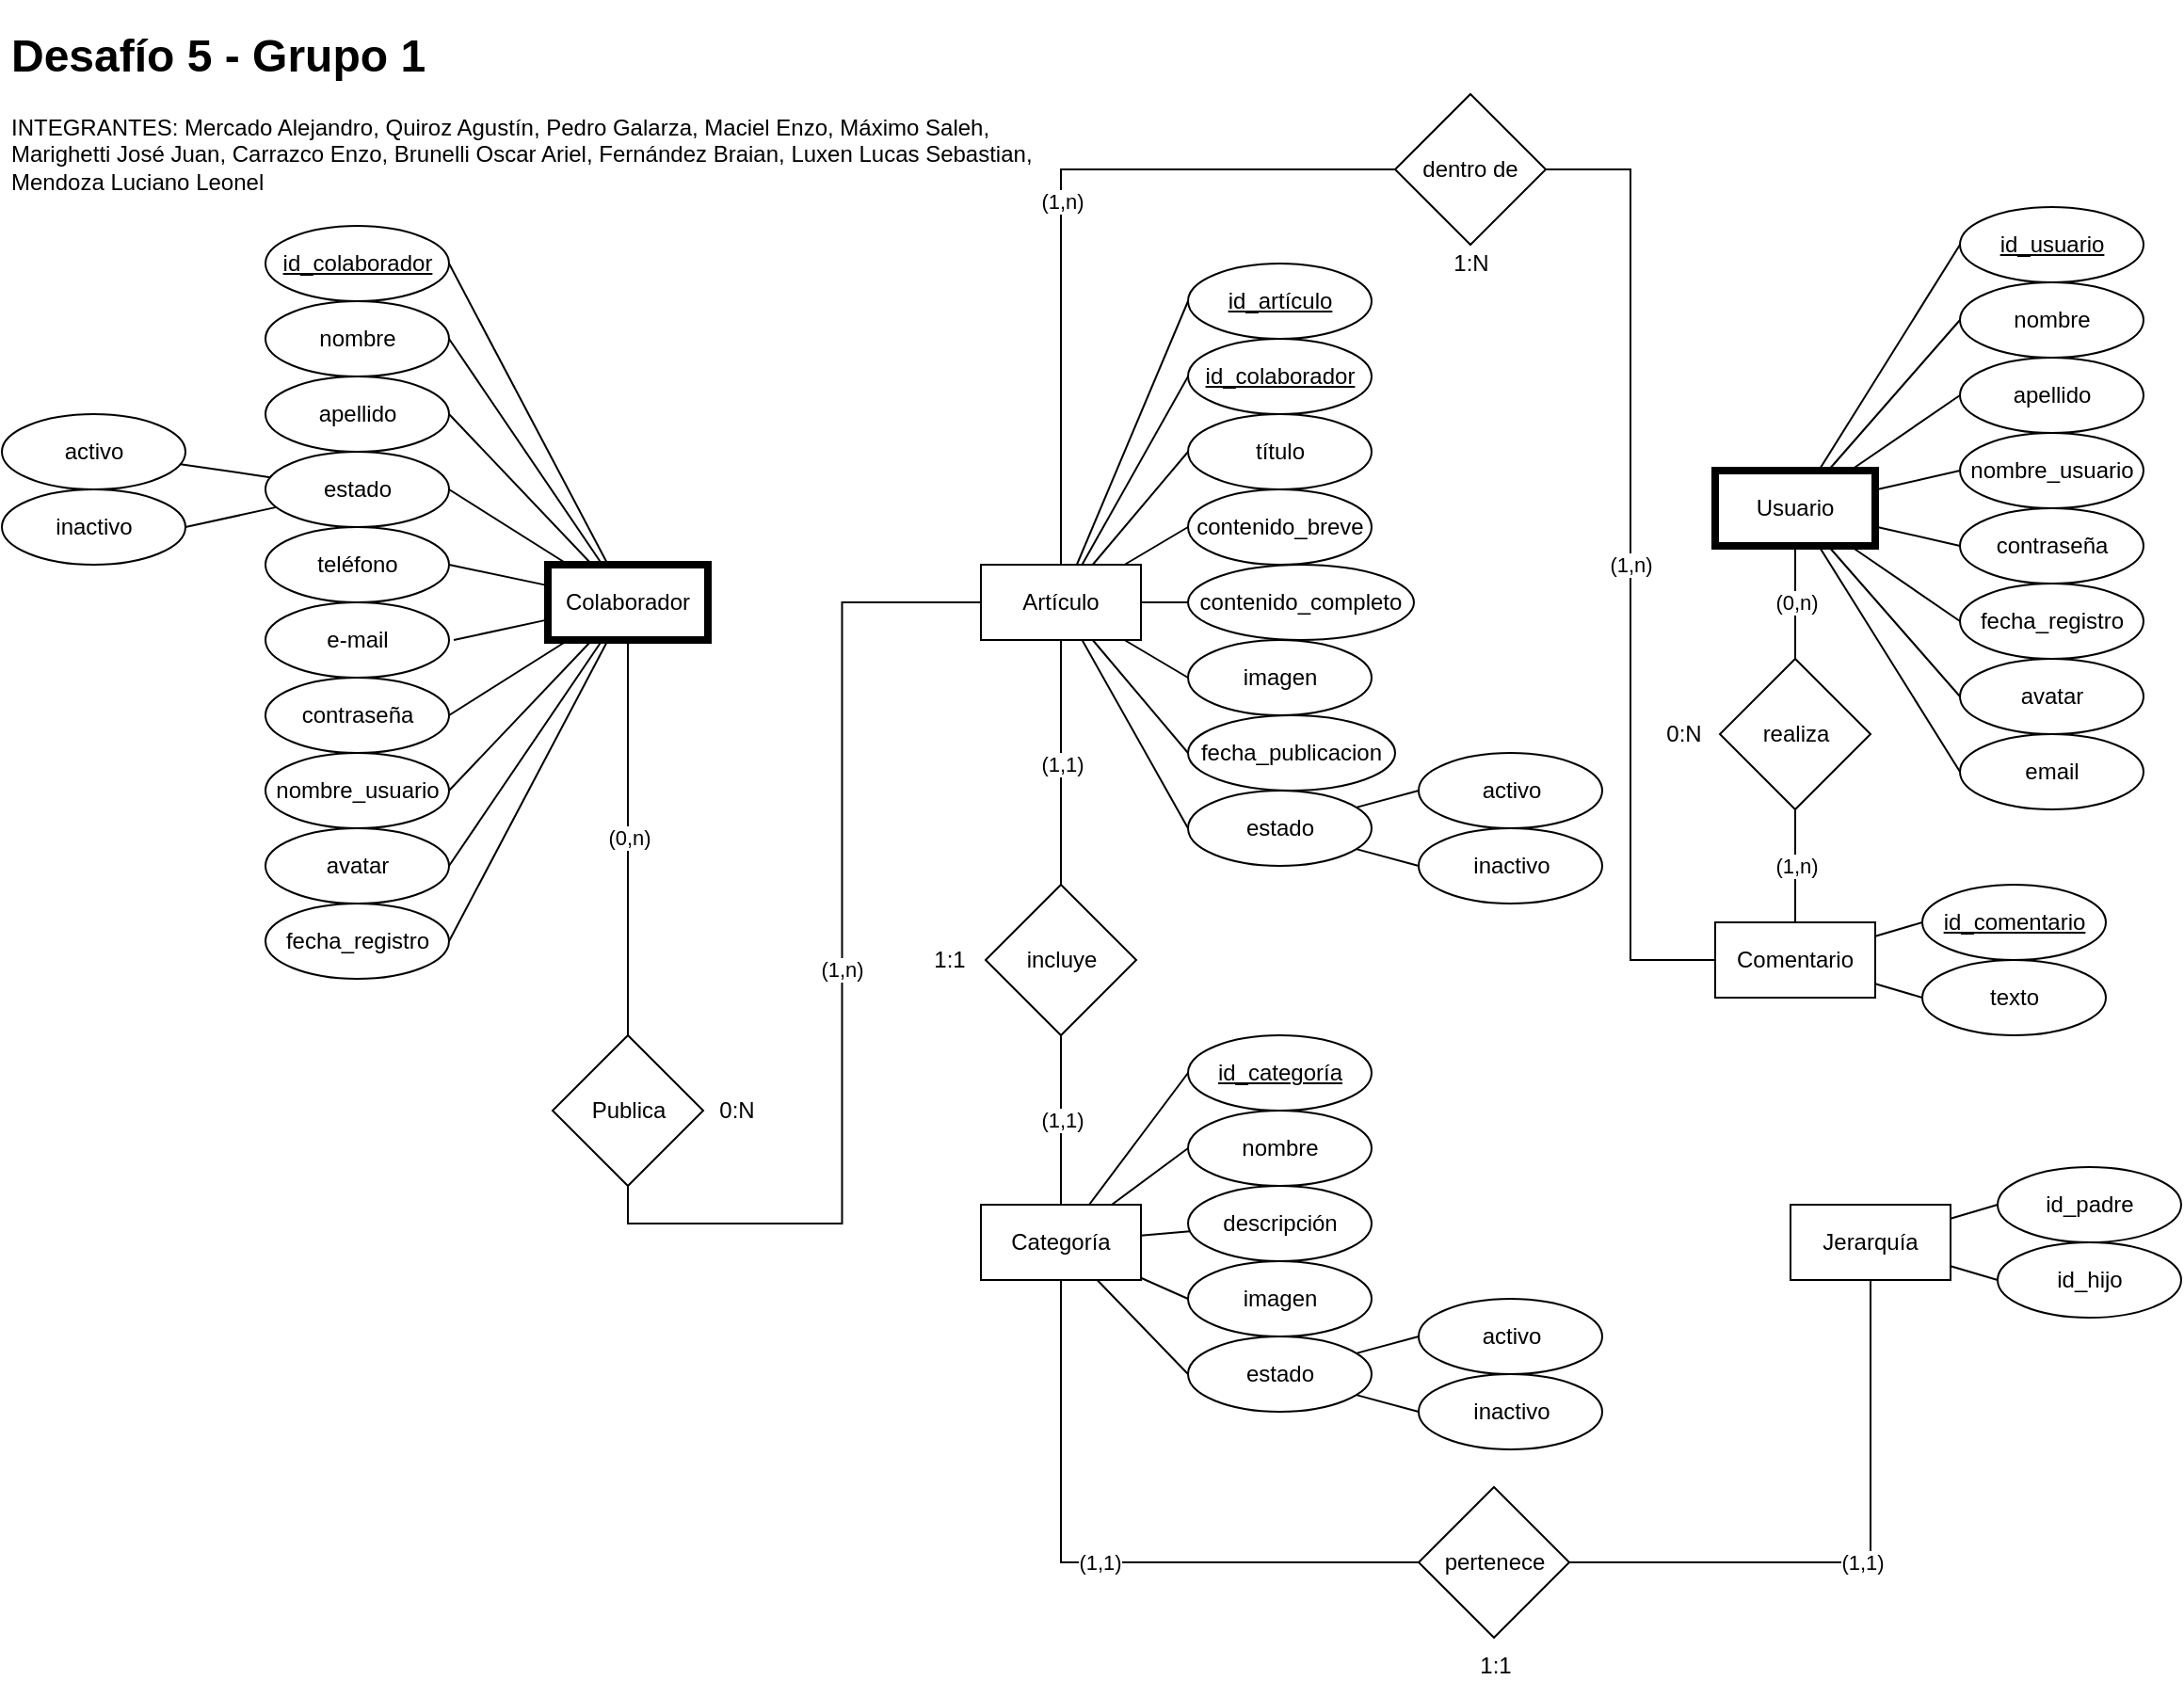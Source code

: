 <mxfile version="21.3.5" type="github">
  <diagram name="Página-1" id="VrBOXiqUShYDaJ_aKjt0">
    <mxGraphModel dx="2049" dy="1056" grid="1" gridSize="10" guides="1" tooltips="1" connect="1" arrows="1" fold="1" page="1" pageScale="1" pageWidth="850" pageHeight="1100" math="0" shadow="0">
      <root>
        <mxCell id="0" />
        <mxCell id="1" parent="0" />
        <mxCell id="ehQ5Cwj-dnASqklNuvX5-1" value="&lt;h1&gt;Desafío 5 - Grupo 1&lt;/h1&gt;&lt;div&gt;INTEGRANTES: Mercado Alejandro, Quiroz Agustín, Pedro Galarza, Maciel Enzo, Máximo Saleh, Marighetti José Juan, Carrazco Enzo, Brunelli Oscar Ariel, Fernández Braian, Luxen Lucas Sebastian, Mendoza Luciano Leonel&lt;br&gt;&lt;/div&gt;" style="text;html=1;strokeColor=none;fillColor=none;spacing=5;spacingTop=-20;whiteSpace=wrap;overflow=hidden;rounded=0;" parent="1" vertex="1">
          <mxGeometry y="10" width="560" height="110" as="geometry" />
        </mxCell>
        <mxCell id="D4Zr-wYNmLp01-YFgr4b-42" value="(0,n)" style="rounded=0;orthogonalLoop=1;jettySize=auto;html=1;endArrow=none;endFill=0;entryX=0.5;entryY=0;entryDx=0;entryDy=0;" edge="1" parent="1" source="D4Zr-wYNmLp01-YFgr4b-1" target="D4Zr-wYNmLp01-YFgr4b-43">
          <mxGeometry relative="1" as="geometry">
            <mxPoint x="332.5" y="560" as="targetPoint" />
          </mxGeometry>
        </mxCell>
        <mxCell id="D4Zr-wYNmLp01-YFgr4b-45" style="rounded=0;orthogonalLoop=1;jettySize=auto;html=1;entryX=1;entryY=0.5;entryDx=0;entryDy=0;endArrow=none;endFill=0;" edge="1" parent="1" source="D4Zr-wYNmLp01-YFgr4b-1" target="D4Zr-wYNmLp01-YFgr4b-7">
          <mxGeometry relative="1" as="geometry" />
        </mxCell>
        <mxCell id="D4Zr-wYNmLp01-YFgr4b-46" style="rounded=0;orthogonalLoop=1;jettySize=auto;html=1;entryX=1;entryY=0.5;entryDx=0;entryDy=0;endArrow=none;endFill=0;" edge="1" parent="1" source="D4Zr-wYNmLp01-YFgr4b-1" target="D4Zr-wYNmLp01-YFgr4b-8">
          <mxGeometry relative="1" as="geometry" />
        </mxCell>
        <mxCell id="D4Zr-wYNmLp01-YFgr4b-47" style="rounded=0;orthogonalLoop=1;jettySize=auto;html=1;entryX=1;entryY=0.5;entryDx=0;entryDy=0;endArrow=none;endFill=0;" edge="1" parent="1" source="D4Zr-wYNmLp01-YFgr4b-1" target="D4Zr-wYNmLp01-YFgr4b-15">
          <mxGeometry relative="1" as="geometry" />
        </mxCell>
        <mxCell id="D4Zr-wYNmLp01-YFgr4b-48" style="rounded=0;orthogonalLoop=1;jettySize=auto;html=1;entryX=1;entryY=0.5;entryDx=0;entryDy=0;endArrow=none;endFill=0;" edge="1" parent="1" source="D4Zr-wYNmLp01-YFgr4b-1" target="D4Zr-wYNmLp01-YFgr4b-16">
          <mxGeometry relative="1" as="geometry" />
        </mxCell>
        <mxCell id="D4Zr-wYNmLp01-YFgr4b-49" style="rounded=0;orthogonalLoop=1;jettySize=auto;html=1;entryX=1;entryY=0.5;entryDx=0;entryDy=0;endArrow=none;endFill=0;" edge="1" parent="1" source="D4Zr-wYNmLp01-YFgr4b-1" target="D4Zr-wYNmLp01-YFgr4b-11">
          <mxGeometry relative="1" as="geometry" />
        </mxCell>
        <mxCell id="D4Zr-wYNmLp01-YFgr4b-50" style="rounded=0;orthogonalLoop=1;jettySize=auto;html=1;entryX=1;entryY=0.5;entryDx=0;entryDy=0;endArrow=none;endFill=0;" edge="1" parent="1" source="D4Zr-wYNmLp01-YFgr4b-1" target="D4Zr-wYNmLp01-YFgr4b-13">
          <mxGeometry relative="1" as="geometry" />
        </mxCell>
        <mxCell id="D4Zr-wYNmLp01-YFgr4b-51" style="rounded=0;orthogonalLoop=1;jettySize=auto;html=1;endArrow=none;endFill=0;" edge="1" parent="1" source="D4Zr-wYNmLp01-YFgr4b-1">
          <mxGeometry relative="1" as="geometry">
            <mxPoint x="240" y="340" as="targetPoint" />
          </mxGeometry>
        </mxCell>
        <mxCell id="D4Zr-wYNmLp01-YFgr4b-52" style="rounded=0;orthogonalLoop=1;jettySize=auto;html=1;entryX=1;entryY=0.5;entryDx=0;entryDy=0;endArrow=none;endFill=0;" edge="1" parent="1" source="D4Zr-wYNmLp01-YFgr4b-1" target="D4Zr-wYNmLp01-YFgr4b-10">
          <mxGeometry relative="1" as="geometry" />
        </mxCell>
        <mxCell id="D4Zr-wYNmLp01-YFgr4b-53" style="rounded=0;orthogonalLoop=1;jettySize=auto;html=1;entryX=1;entryY=0.5;entryDx=0;entryDy=0;endArrow=none;endFill=0;" edge="1" parent="1" source="D4Zr-wYNmLp01-YFgr4b-1" target="D4Zr-wYNmLp01-YFgr4b-14">
          <mxGeometry relative="1" as="geometry" />
        </mxCell>
        <mxCell id="D4Zr-wYNmLp01-YFgr4b-54" style="rounded=0;orthogonalLoop=1;jettySize=auto;html=1;entryX=1;entryY=0.5;entryDx=0;entryDy=0;endArrow=none;endFill=0;" edge="1" parent="1" source="D4Zr-wYNmLp01-YFgr4b-1" target="D4Zr-wYNmLp01-YFgr4b-9">
          <mxGeometry relative="1" as="geometry" />
        </mxCell>
        <mxCell id="D4Zr-wYNmLp01-YFgr4b-1" value="Colaborador" style="rounded=0;whiteSpace=wrap;html=1;perimeterSpacing=0;strokeWidth=4;" vertex="1" parent="1">
          <mxGeometry x="290" y="300" width="85" height="40" as="geometry" />
        </mxCell>
        <mxCell id="D4Zr-wYNmLp01-YFgr4b-78" style="rounded=0;orthogonalLoop=1;jettySize=auto;html=1;entryX=0;entryY=0.5;entryDx=0;entryDy=0;endArrow=none;endFill=0;" edge="1" parent="1" source="D4Zr-wYNmLp01-YFgr4b-2" target="D4Zr-wYNmLp01-YFgr4b-17">
          <mxGeometry relative="1" as="geometry" />
        </mxCell>
        <mxCell id="D4Zr-wYNmLp01-YFgr4b-79" style="rounded=0;orthogonalLoop=1;jettySize=auto;html=1;entryX=0;entryY=0.5;entryDx=0;entryDy=0;endArrow=none;endFill=0;" edge="1" parent="1" source="D4Zr-wYNmLp01-YFgr4b-2" target="D4Zr-wYNmLp01-YFgr4b-18">
          <mxGeometry relative="1" as="geometry" />
        </mxCell>
        <mxCell id="D4Zr-wYNmLp01-YFgr4b-80" style="rounded=0;orthogonalLoop=1;jettySize=auto;html=1;entryX=0;entryY=0.5;entryDx=0;entryDy=0;endArrow=none;endFill=0;" edge="1" parent="1" source="D4Zr-wYNmLp01-YFgr4b-2" target="D4Zr-wYNmLp01-YFgr4b-19">
          <mxGeometry relative="1" as="geometry" />
        </mxCell>
        <mxCell id="D4Zr-wYNmLp01-YFgr4b-81" style="rounded=0;orthogonalLoop=1;jettySize=auto;html=1;entryX=0;entryY=0.5;entryDx=0;entryDy=0;endArrow=none;endFill=0;" edge="1" parent="1" source="D4Zr-wYNmLp01-YFgr4b-2" target="D4Zr-wYNmLp01-YFgr4b-20">
          <mxGeometry relative="1" as="geometry" />
        </mxCell>
        <mxCell id="D4Zr-wYNmLp01-YFgr4b-82" style="rounded=0;orthogonalLoop=1;jettySize=auto;html=1;entryX=0;entryY=0.5;entryDx=0;entryDy=0;endArrow=none;endFill=0;" edge="1" parent="1" source="D4Zr-wYNmLp01-YFgr4b-2" target="D4Zr-wYNmLp01-YFgr4b-21">
          <mxGeometry relative="1" as="geometry" />
        </mxCell>
        <mxCell id="D4Zr-wYNmLp01-YFgr4b-83" style="rounded=0;orthogonalLoop=1;jettySize=auto;html=1;entryX=0;entryY=0.5;entryDx=0;entryDy=0;endArrow=none;endFill=0;" edge="1" parent="1" source="D4Zr-wYNmLp01-YFgr4b-2" target="D4Zr-wYNmLp01-YFgr4b-22">
          <mxGeometry relative="1" as="geometry" />
        </mxCell>
        <mxCell id="D4Zr-wYNmLp01-YFgr4b-84" style="rounded=0;orthogonalLoop=1;jettySize=auto;html=1;entryX=0;entryY=0.5;entryDx=0;entryDy=0;endArrow=none;endFill=0;" edge="1" parent="1" source="D4Zr-wYNmLp01-YFgr4b-2" target="D4Zr-wYNmLp01-YFgr4b-23">
          <mxGeometry relative="1" as="geometry" />
        </mxCell>
        <mxCell id="D4Zr-wYNmLp01-YFgr4b-85" style="rounded=0;orthogonalLoop=1;jettySize=auto;html=1;entryX=0;entryY=0.5;entryDx=0;entryDy=0;endArrow=none;endFill=0;" edge="1" parent="1" source="D4Zr-wYNmLp01-YFgr4b-2" target="D4Zr-wYNmLp01-YFgr4b-24">
          <mxGeometry relative="1" as="geometry" />
        </mxCell>
        <mxCell id="D4Zr-wYNmLp01-YFgr4b-2" value="Artículo" style="rounded=0;whiteSpace=wrap;html=1;" vertex="1" parent="1">
          <mxGeometry x="520" y="300" width="85" height="40" as="geometry" />
        </mxCell>
        <mxCell id="D4Zr-wYNmLp01-YFgr4b-55" style="rounded=0;orthogonalLoop=1;jettySize=auto;html=1;entryX=0;entryY=0.5;entryDx=0;entryDy=0;endArrow=none;endFill=0;" edge="1" parent="1" source="D4Zr-wYNmLp01-YFgr4b-3" target="D4Zr-wYNmLp01-YFgr4b-25">
          <mxGeometry relative="1" as="geometry" />
        </mxCell>
        <mxCell id="D4Zr-wYNmLp01-YFgr4b-56" style="rounded=0;orthogonalLoop=1;jettySize=auto;html=1;entryX=0;entryY=0.5;entryDx=0;entryDy=0;endArrow=none;endFill=0;" edge="1" parent="1" source="D4Zr-wYNmLp01-YFgr4b-3" target="D4Zr-wYNmLp01-YFgr4b-26">
          <mxGeometry relative="1" as="geometry" />
        </mxCell>
        <mxCell id="D4Zr-wYNmLp01-YFgr4b-57" style="rounded=0;orthogonalLoop=1;jettySize=auto;html=1;endArrow=none;endFill=0;" edge="1" parent="1" source="D4Zr-wYNmLp01-YFgr4b-3" target="D4Zr-wYNmLp01-YFgr4b-27">
          <mxGeometry relative="1" as="geometry" />
        </mxCell>
        <mxCell id="D4Zr-wYNmLp01-YFgr4b-58" style="rounded=0;orthogonalLoop=1;jettySize=auto;html=1;entryX=0;entryY=0.5;entryDx=0;entryDy=0;endArrow=none;endFill=0;" edge="1" parent="1" source="D4Zr-wYNmLp01-YFgr4b-3" target="D4Zr-wYNmLp01-YFgr4b-28">
          <mxGeometry relative="1" as="geometry" />
        </mxCell>
        <mxCell id="D4Zr-wYNmLp01-YFgr4b-59" style="rounded=0;orthogonalLoop=1;jettySize=auto;html=1;entryX=0;entryY=0.5;entryDx=0;entryDy=0;endArrow=none;endFill=0;" edge="1" parent="1" source="D4Zr-wYNmLp01-YFgr4b-3" target="D4Zr-wYNmLp01-YFgr4b-29">
          <mxGeometry relative="1" as="geometry" />
        </mxCell>
        <mxCell id="D4Zr-wYNmLp01-YFgr4b-76" value="(1,1)" style="edgeStyle=orthogonalEdgeStyle;rounded=0;orthogonalLoop=1;jettySize=auto;html=1;endArrow=none;endFill=0;" edge="1" parent="1" source="D4Zr-wYNmLp01-YFgr4b-3" target="D4Zr-wYNmLp01-YFgr4b-75">
          <mxGeometry relative="1" as="geometry">
            <mxPoint as="offset" />
          </mxGeometry>
        </mxCell>
        <mxCell id="D4Zr-wYNmLp01-YFgr4b-103" value="(1,1)" style="edgeStyle=orthogonalEdgeStyle;rounded=0;orthogonalLoop=1;jettySize=auto;html=1;entryX=0;entryY=0.5;entryDx=0;entryDy=0;endArrow=none;endFill=0;" edge="1" parent="1" source="D4Zr-wYNmLp01-YFgr4b-3" target="D4Zr-wYNmLp01-YFgr4b-87">
          <mxGeometry relative="1" as="geometry">
            <Array as="points">
              <mxPoint x="563" y="830" />
            </Array>
          </mxGeometry>
        </mxCell>
        <mxCell id="D4Zr-wYNmLp01-YFgr4b-3" value="Categoría" style="rounded=0;whiteSpace=wrap;html=1;" vertex="1" parent="1">
          <mxGeometry x="520" y="640" width="85" height="40" as="geometry" />
        </mxCell>
        <mxCell id="D4Zr-wYNmLp01-YFgr4b-89" style="rounded=0;orthogonalLoop=1;jettySize=auto;html=1;entryX=0;entryY=0.5;entryDx=0;entryDy=0;endArrow=none;endFill=0;" edge="1" parent="1" source="D4Zr-wYNmLp01-YFgr4b-4" target="D4Zr-wYNmLp01-YFgr4b-30">
          <mxGeometry relative="1" as="geometry" />
        </mxCell>
        <mxCell id="D4Zr-wYNmLp01-YFgr4b-90" style="rounded=0;orthogonalLoop=1;jettySize=auto;html=1;entryX=0;entryY=0.5;entryDx=0;entryDy=0;endArrow=none;endFill=0;" edge="1" parent="1" source="D4Zr-wYNmLp01-YFgr4b-4" target="D4Zr-wYNmLp01-YFgr4b-31">
          <mxGeometry relative="1" as="geometry" />
        </mxCell>
        <mxCell id="D4Zr-wYNmLp01-YFgr4b-4" value="Jerarquía" style="rounded=0;whiteSpace=wrap;html=1;" vertex="1" parent="1">
          <mxGeometry x="950" y="640" width="85" height="40" as="geometry" />
        </mxCell>
        <mxCell id="D4Zr-wYNmLp01-YFgr4b-62" value="(0,n)" style="rounded=0;orthogonalLoop=1;jettySize=auto;html=1;endArrow=none;endFill=0;" edge="1" parent="1" source="D4Zr-wYNmLp01-YFgr4b-5" target="D4Zr-wYNmLp01-YFgr4b-61">
          <mxGeometry relative="1" as="geometry" />
        </mxCell>
        <mxCell id="D4Zr-wYNmLp01-YFgr4b-64" style="rounded=0;orthogonalLoop=1;jettySize=auto;html=1;entryX=0;entryY=0.5;entryDx=0;entryDy=0;endArrow=none;endFill=0;" edge="1" parent="1" source="D4Zr-wYNmLp01-YFgr4b-5" target="D4Zr-wYNmLp01-YFgr4b-32">
          <mxGeometry relative="1" as="geometry" />
        </mxCell>
        <mxCell id="D4Zr-wYNmLp01-YFgr4b-65" style="rounded=0;orthogonalLoop=1;jettySize=auto;html=1;entryX=0;entryY=0.5;entryDx=0;entryDy=0;endArrow=none;endFill=0;" edge="1" parent="1" source="D4Zr-wYNmLp01-YFgr4b-5" target="D4Zr-wYNmLp01-YFgr4b-33">
          <mxGeometry relative="1" as="geometry" />
        </mxCell>
        <mxCell id="D4Zr-wYNmLp01-YFgr4b-66" style="rounded=0;orthogonalLoop=1;jettySize=auto;html=1;entryX=0;entryY=0.5;entryDx=0;entryDy=0;endArrow=none;endFill=0;" edge="1" parent="1" source="D4Zr-wYNmLp01-YFgr4b-5" target="D4Zr-wYNmLp01-YFgr4b-34">
          <mxGeometry relative="1" as="geometry" />
        </mxCell>
        <mxCell id="D4Zr-wYNmLp01-YFgr4b-67" style="rounded=0;orthogonalLoop=1;jettySize=auto;html=1;entryX=0;entryY=0.5;entryDx=0;entryDy=0;endArrow=none;endFill=0;" edge="1" parent="1" source="D4Zr-wYNmLp01-YFgr4b-5" target="D4Zr-wYNmLp01-YFgr4b-35">
          <mxGeometry relative="1" as="geometry" />
        </mxCell>
        <mxCell id="D4Zr-wYNmLp01-YFgr4b-68" style="rounded=0;orthogonalLoop=1;jettySize=auto;html=1;entryX=0;entryY=0.5;entryDx=0;entryDy=0;endArrow=none;endFill=0;" edge="1" parent="1" source="D4Zr-wYNmLp01-YFgr4b-5" target="D4Zr-wYNmLp01-YFgr4b-36">
          <mxGeometry relative="1" as="geometry" />
        </mxCell>
        <mxCell id="D4Zr-wYNmLp01-YFgr4b-69" style="rounded=0;orthogonalLoop=1;jettySize=auto;html=1;entryX=0;entryY=0.5;entryDx=0;entryDy=0;endArrow=none;endFill=0;" edge="1" parent="1" source="D4Zr-wYNmLp01-YFgr4b-5" target="D4Zr-wYNmLp01-YFgr4b-37">
          <mxGeometry relative="1" as="geometry" />
        </mxCell>
        <mxCell id="D4Zr-wYNmLp01-YFgr4b-70" style="rounded=0;orthogonalLoop=1;jettySize=auto;html=1;entryX=0;entryY=0.5;entryDx=0;entryDy=0;endArrow=none;endFill=0;" edge="1" parent="1" source="D4Zr-wYNmLp01-YFgr4b-5" target="D4Zr-wYNmLp01-YFgr4b-38">
          <mxGeometry relative="1" as="geometry" />
        </mxCell>
        <mxCell id="D4Zr-wYNmLp01-YFgr4b-72" style="rounded=0;orthogonalLoop=1;jettySize=auto;html=1;entryX=0;entryY=0.5;entryDx=0;entryDy=0;endArrow=none;endFill=0;" edge="1" parent="1" source="D4Zr-wYNmLp01-YFgr4b-5" target="D4Zr-wYNmLp01-YFgr4b-39">
          <mxGeometry relative="1" as="geometry" />
        </mxCell>
        <mxCell id="D4Zr-wYNmLp01-YFgr4b-5" value="Usuario" style="rounded=0;whiteSpace=wrap;html=1;glass=0;shadow=0;perimeterSpacing=0;fillStyle=auto;strokeWidth=4;" vertex="1" parent="1">
          <mxGeometry x="910" y="250" width="85" height="40" as="geometry" />
        </mxCell>
        <mxCell id="D4Zr-wYNmLp01-YFgr4b-73" style="rounded=0;orthogonalLoop=1;jettySize=auto;html=1;entryX=0;entryY=0.5;entryDx=0;entryDy=0;endArrow=none;endFill=0;" edge="1" parent="1" source="D4Zr-wYNmLp01-YFgr4b-6" target="D4Zr-wYNmLp01-YFgr4b-40">
          <mxGeometry relative="1" as="geometry" />
        </mxCell>
        <mxCell id="D4Zr-wYNmLp01-YFgr4b-74" style="rounded=0;orthogonalLoop=1;jettySize=auto;html=1;entryX=0;entryY=0.5;entryDx=0;entryDy=0;endArrow=none;endFill=0;" edge="1" parent="1" source="D4Zr-wYNmLp01-YFgr4b-6" target="D4Zr-wYNmLp01-YFgr4b-41">
          <mxGeometry relative="1" as="geometry" />
        </mxCell>
        <mxCell id="D4Zr-wYNmLp01-YFgr4b-93" value="(1,n)" style="edgeStyle=orthogonalEdgeStyle;rounded=0;orthogonalLoop=1;jettySize=auto;html=1;entryX=1;entryY=0.5;entryDx=0;entryDy=0;endArrow=none;endFill=0;" edge="1" parent="1" source="D4Zr-wYNmLp01-YFgr4b-6" target="D4Zr-wYNmLp01-YFgr4b-92">
          <mxGeometry relative="1" as="geometry" />
        </mxCell>
        <mxCell id="D4Zr-wYNmLp01-YFgr4b-6" value="Comentario" style="rounded=0;whiteSpace=wrap;html=1;" vertex="1" parent="1">
          <mxGeometry x="910" y="490" width="85" height="40" as="geometry" />
        </mxCell>
        <mxCell id="D4Zr-wYNmLp01-YFgr4b-7" value="&lt;u&gt;id_colaborador&lt;/u&gt;" style="ellipse;whiteSpace=wrap;html=1;" vertex="1" parent="1">
          <mxGeometry x="140" y="120" width="97.5" height="40" as="geometry" />
        </mxCell>
        <mxCell id="D4Zr-wYNmLp01-YFgr4b-8" value="nombre" style="ellipse;whiteSpace=wrap;html=1;" vertex="1" parent="1">
          <mxGeometry x="140" y="160" width="97.5" height="40" as="geometry" />
        </mxCell>
        <mxCell id="D4Zr-wYNmLp01-YFgr4b-9" value="apellido" style="ellipse;whiteSpace=wrap;html=1;" vertex="1" parent="1">
          <mxGeometry x="140" y="200" width="97.5" height="40" as="geometry" />
        </mxCell>
        <mxCell id="D4Zr-wYNmLp01-YFgr4b-10" value="teléfono" style="ellipse;whiteSpace=wrap;html=1;" vertex="1" parent="1">
          <mxGeometry x="140" y="280" width="97.5" height="40" as="geometry" />
        </mxCell>
        <mxCell id="D4Zr-wYNmLp01-YFgr4b-11" value="nombre_usuario" style="ellipse;whiteSpace=wrap;html=1;" vertex="1" parent="1">
          <mxGeometry x="140" y="400" width="97.5" height="40" as="geometry" />
        </mxCell>
        <mxCell id="D4Zr-wYNmLp01-YFgr4b-12" value="e-mail" style="ellipse;whiteSpace=wrap;html=1;" vertex="1" parent="1">
          <mxGeometry x="140" y="320" width="97.5" height="40" as="geometry" />
        </mxCell>
        <mxCell id="D4Zr-wYNmLp01-YFgr4b-13" value="contraseña" style="ellipse;whiteSpace=wrap;html=1;" vertex="1" parent="1">
          <mxGeometry x="140" y="360" width="97.5" height="40" as="geometry" />
        </mxCell>
        <mxCell id="D4Zr-wYNmLp01-YFgr4b-112" style="rounded=0;orthogonalLoop=1;jettySize=auto;html=1;endArrow=none;endFill=0;" edge="1" parent="1" source="D4Zr-wYNmLp01-YFgr4b-14" target="D4Zr-wYNmLp01-YFgr4b-110">
          <mxGeometry relative="1" as="geometry" />
        </mxCell>
        <mxCell id="D4Zr-wYNmLp01-YFgr4b-113" style="rounded=0;orthogonalLoop=1;jettySize=auto;html=1;entryX=1;entryY=0.5;entryDx=0;entryDy=0;endArrow=none;endFill=0;" edge="1" parent="1" source="D4Zr-wYNmLp01-YFgr4b-14" target="D4Zr-wYNmLp01-YFgr4b-111">
          <mxGeometry relative="1" as="geometry" />
        </mxCell>
        <mxCell id="D4Zr-wYNmLp01-YFgr4b-14" value="estado" style="ellipse;whiteSpace=wrap;html=1;" vertex="1" parent="1">
          <mxGeometry x="140" y="240" width="97.5" height="40" as="geometry" />
        </mxCell>
        <mxCell id="D4Zr-wYNmLp01-YFgr4b-15" value="fecha_registro" style="ellipse;whiteSpace=wrap;html=1;" vertex="1" parent="1">
          <mxGeometry x="140" y="480" width="97.5" height="40" as="geometry" />
        </mxCell>
        <mxCell id="D4Zr-wYNmLp01-YFgr4b-16" value="avatar" style="ellipse;whiteSpace=wrap;html=1;" vertex="1" parent="1">
          <mxGeometry x="140" y="440" width="97.5" height="40" as="geometry" />
        </mxCell>
        <mxCell id="D4Zr-wYNmLp01-YFgr4b-17" value="&lt;u&gt;id_artículo&lt;/u&gt;" style="ellipse;whiteSpace=wrap;html=1;" vertex="1" parent="1">
          <mxGeometry x="630" y="140" width="97.5" height="40" as="geometry" />
        </mxCell>
        <mxCell id="D4Zr-wYNmLp01-YFgr4b-18" value="&lt;u&gt;id_colaborador&lt;/u&gt;" style="ellipse;whiteSpace=wrap;html=1;" vertex="1" parent="1">
          <mxGeometry x="630" y="180" width="97.5" height="40" as="geometry" />
        </mxCell>
        <mxCell id="D4Zr-wYNmLp01-YFgr4b-19" value="título" style="ellipse;whiteSpace=wrap;html=1;" vertex="1" parent="1">
          <mxGeometry x="630" y="220" width="97.5" height="40" as="geometry" />
        </mxCell>
        <mxCell id="D4Zr-wYNmLp01-YFgr4b-20" value="contenido_breve" style="ellipse;whiteSpace=wrap;html=1;" vertex="1" parent="1">
          <mxGeometry x="630" y="260" width="97.5" height="40" as="geometry" />
        </mxCell>
        <mxCell id="D4Zr-wYNmLp01-YFgr4b-21" value="contenido_completo" style="ellipse;whiteSpace=wrap;html=1;" vertex="1" parent="1">
          <mxGeometry x="630" y="300" width="120" height="40" as="geometry" />
        </mxCell>
        <mxCell id="D4Zr-wYNmLp01-YFgr4b-22" value="imagen" style="ellipse;whiteSpace=wrap;html=1;" vertex="1" parent="1">
          <mxGeometry x="630" y="340" width="97.5" height="40" as="geometry" />
        </mxCell>
        <mxCell id="D4Zr-wYNmLp01-YFgr4b-23" value="fecha_publicacion" style="ellipse;whiteSpace=wrap;html=1;" vertex="1" parent="1">
          <mxGeometry x="630" y="380" width="110" height="40" as="geometry" />
        </mxCell>
        <mxCell id="D4Zr-wYNmLp01-YFgr4b-97" style="rounded=0;orthogonalLoop=1;jettySize=auto;html=1;entryX=0;entryY=0.5;entryDx=0;entryDy=0;endArrow=none;endFill=0;" edge="1" parent="1" source="D4Zr-wYNmLp01-YFgr4b-24" target="D4Zr-wYNmLp01-YFgr4b-95">
          <mxGeometry relative="1" as="geometry" />
        </mxCell>
        <mxCell id="D4Zr-wYNmLp01-YFgr4b-98" style="rounded=0;orthogonalLoop=1;jettySize=auto;html=1;entryX=0;entryY=0.5;entryDx=0;entryDy=0;endArrow=none;endFill=0;" edge="1" parent="1" source="D4Zr-wYNmLp01-YFgr4b-24" target="D4Zr-wYNmLp01-YFgr4b-96">
          <mxGeometry relative="1" as="geometry" />
        </mxCell>
        <mxCell id="D4Zr-wYNmLp01-YFgr4b-24" value="estado" style="ellipse;whiteSpace=wrap;html=1;" vertex="1" parent="1">
          <mxGeometry x="630" y="420" width="97.5" height="40" as="geometry" />
        </mxCell>
        <mxCell id="D4Zr-wYNmLp01-YFgr4b-25" value="&lt;u&gt;id_categoría&lt;/u&gt;" style="ellipse;whiteSpace=wrap;html=1;" vertex="1" parent="1">
          <mxGeometry x="630" y="550" width="97.5" height="40" as="geometry" />
        </mxCell>
        <mxCell id="D4Zr-wYNmLp01-YFgr4b-26" value="nombre" style="ellipse;whiteSpace=wrap;html=1;" vertex="1" parent="1">
          <mxGeometry x="630" y="590" width="97.5" height="40" as="geometry" />
        </mxCell>
        <mxCell id="D4Zr-wYNmLp01-YFgr4b-27" value="descripción" style="ellipse;whiteSpace=wrap;html=1;" vertex="1" parent="1">
          <mxGeometry x="630" y="630" width="97.5" height="40" as="geometry" />
        </mxCell>
        <mxCell id="D4Zr-wYNmLp01-YFgr4b-28" value="imagen" style="ellipse;whiteSpace=wrap;html=1;" vertex="1" parent="1">
          <mxGeometry x="630" y="670" width="97.5" height="40" as="geometry" />
        </mxCell>
        <mxCell id="D4Zr-wYNmLp01-YFgr4b-101" style="rounded=0;orthogonalLoop=1;jettySize=auto;html=1;entryX=0;entryY=0.5;entryDx=0;entryDy=0;endArrow=none;endFill=0;" edge="1" parent="1" source="D4Zr-wYNmLp01-YFgr4b-29" target="D4Zr-wYNmLp01-YFgr4b-99">
          <mxGeometry relative="1" as="geometry" />
        </mxCell>
        <mxCell id="D4Zr-wYNmLp01-YFgr4b-102" style="rounded=0;orthogonalLoop=1;jettySize=auto;html=1;entryX=0;entryY=0.5;entryDx=0;entryDy=0;endArrow=none;endFill=0;" edge="1" parent="1" source="D4Zr-wYNmLp01-YFgr4b-29" target="D4Zr-wYNmLp01-YFgr4b-100">
          <mxGeometry relative="1" as="geometry" />
        </mxCell>
        <mxCell id="D4Zr-wYNmLp01-YFgr4b-29" value="estado" style="ellipse;whiteSpace=wrap;html=1;" vertex="1" parent="1">
          <mxGeometry x="630" y="710" width="97.5" height="40" as="geometry" />
        </mxCell>
        <mxCell id="D4Zr-wYNmLp01-YFgr4b-30" value="id_padre" style="ellipse;whiteSpace=wrap;html=1;" vertex="1" parent="1">
          <mxGeometry x="1060" y="620" width="97.5" height="40" as="geometry" />
        </mxCell>
        <mxCell id="D4Zr-wYNmLp01-YFgr4b-31" value="id_hijo" style="ellipse;whiteSpace=wrap;html=1;" vertex="1" parent="1">
          <mxGeometry x="1060" y="660" width="97.5" height="40" as="geometry" />
        </mxCell>
        <mxCell id="D4Zr-wYNmLp01-YFgr4b-32" value="&lt;u&gt;id_usuario&lt;/u&gt;" style="ellipse;whiteSpace=wrap;html=1;" vertex="1" parent="1">
          <mxGeometry x="1040" y="110" width="97.5" height="40" as="geometry" />
        </mxCell>
        <mxCell id="D4Zr-wYNmLp01-YFgr4b-33" value="nombre" style="ellipse;whiteSpace=wrap;html=1;" vertex="1" parent="1">
          <mxGeometry x="1040" y="150" width="97.5" height="40" as="geometry" />
        </mxCell>
        <mxCell id="D4Zr-wYNmLp01-YFgr4b-34" value="apellido" style="ellipse;whiteSpace=wrap;html=1;" vertex="1" parent="1">
          <mxGeometry x="1040" y="190" width="97.5" height="40" as="geometry" />
        </mxCell>
        <mxCell id="D4Zr-wYNmLp01-YFgr4b-35" value="nombre_usuario" style="ellipse;whiteSpace=wrap;html=1;" vertex="1" parent="1">
          <mxGeometry x="1040" y="230" width="97.5" height="40" as="geometry" />
        </mxCell>
        <mxCell id="D4Zr-wYNmLp01-YFgr4b-36" value="contraseña" style="ellipse;whiteSpace=wrap;html=1;" vertex="1" parent="1">
          <mxGeometry x="1040" y="270" width="97.5" height="40" as="geometry" />
        </mxCell>
        <mxCell id="D4Zr-wYNmLp01-YFgr4b-37" value="fecha_registro" style="ellipse;whiteSpace=wrap;html=1;" vertex="1" parent="1">
          <mxGeometry x="1040" y="310" width="97.5" height="40" as="geometry" />
        </mxCell>
        <mxCell id="D4Zr-wYNmLp01-YFgr4b-38" value="avatar" style="ellipse;whiteSpace=wrap;html=1;" vertex="1" parent="1">
          <mxGeometry x="1040" y="350" width="97.5" height="40" as="geometry" />
        </mxCell>
        <mxCell id="D4Zr-wYNmLp01-YFgr4b-39" value="email" style="ellipse;whiteSpace=wrap;html=1;" vertex="1" parent="1">
          <mxGeometry x="1040" y="390" width="97.5" height="40" as="geometry" />
        </mxCell>
        <mxCell id="D4Zr-wYNmLp01-YFgr4b-40" value="&lt;u&gt;id_comentario&lt;/u&gt;" style="ellipse;whiteSpace=wrap;html=1;" vertex="1" parent="1">
          <mxGeometry x="1020" y="470" width="97.5" height="40" as="geometry" />
        </mxCell>
        <mxCell id="D4Zr-wYNmLp01-YFgr4b-41" value="texto" style="ellipse;whiteSpace=wrap;html=1;" vertex="1" parent="1">
          <mxGeometry x="1020" y="510" width="97.5" height="40" as="geometry" />
        </mxCell>
        <mxCell id="D4Zr-wYNmLp01-YFgr4b-44" value="(1,n)" style="edgeStyle=orthogonalEdgeStyle;rounded=0;orthogonalLoop=1;jettySize=auto;html=1;entryX=0;entryY=0.5;entryDx=0;entryDy=0;endArrow=none;endFill=0;exitX=0.5;exitY=1;exitDx=0;exitDy=0;" edge="1" parent="1" source="D4Zr-wYNmLp01-YFgr4b-43" target="D4Zr-wYNmLp01-YFgr4b-2">
          <mxGeometry relative="1" as="geometry" />
        </mxCell>
        <mxCell id="D4Zr-wYNmLp01-YFgr4b-43" value="Publica" style="rhombus;whiteSpace=wrap;html=1;" vertex="1" parent="1">
          <mxGeometry x="292.5" y="550" width="80" height="80" as="geometry" />
        </mxCell>
        <mxCell id="D4Zr-wYNmLp01-YFgr4b-63" value="(1,n)" style="rounded=0;orthogonalLoop=1;jettySize=auto;html=1;entryX=0.5;entryY=0;entryDx=0;entryDy=0;endArrow=none;endFill=0;" edge="1" parent="1" source="D4Zr-wYNmLp01-YFgr4b-61" target="D4Zr-wYNmLp01-YFgr4b-6">
          <mxGeometry relative="1" as="geometry" />
        </mxCell>
        <mxCell id="D4Zr-wYNmLp01-YFgr4b-61" value="realiza" style="rhombus;whiteSpace=wrap;html=1;rounded=0;" vertex="1" parent="1">
          <mxGeometry x="912.5" y="350" width="80" height="80" as="geometry" />
        </mxCell>
        <mxCell id="D4Zr-wYNmLp01-YFgr4b-77" value="(1,1)" style="edgeStyle=orthogonalEdgeStyle;rounded=0;orthogonalLoop=1;jettySize=auto;html=1;entryX=0.5;entryY=1;entryDx=0;entryDy=0;endArrow=none;endFill=0;" edge="1" parent="1" source="D4Zr-wYNmLp01-YFgr4b-75" target="D4Zr-wYNmLp01-YFgr4b-2">
          <mxGeometry x="-0.004" relative="1" as="geometry">
            <mxPoint as="offset" />
          </mxGeometry>
        </mxCell>
        <mxCell id="D4Zr-wYNmLp01-YFgr4b-75" value="incluye" style="rhombus;whiteSpace=wrap;html=1;rounded=0;" vertex="1" parent="1">
          <mxGeometry x="522.5" y="470" width="80" height="80" as="geometry" />
        </mxCell>
        <mxCell id="D4Zr-wYNmLp01-YFgr4b-88" value="(1,1)" style="edgeStyle=orthogonalEdgeStyle;rounded=0;orthogonalLoop=1;jettySize=auto;html=1;entryX=0.5;entryY=1;entryDx=0;entryDy=0;endArrow=none;endFill=0;" edge="1" parent="1" source="D4Zr-wYNmLp01-YFgr4b-87" target="D4Zr-wYNmLp01-YFgr4b-4">
          <mxGeometry relative="1" as="geometry" />
        </mxCell>
        <mxCell id="D4Zr-wYNmLp01-YFgr4b-87" value="pertenece" style="rhombus;whiteSpace=wrap;html=1;" vertex="1" parent="1">
          <mxGeometry x="752.5" y="790" width="80" height="80" as="geometry" />
        </mxCell>
        <mxCell id="D4Zr-wYNmLp01-YFgr4b-94" value="(1,n)" style="edgeStyle=orthogonalEdgeStyle;rounded=0;orthogonalLoop=1;jettySize=auto;html=1;entryX=0.5;entryY=0;entryDx=0;entryDy=0;endArrow=none;endFill=0;" edge="1" parent="1" source="D4Zr-wYNmLp01-YFgr4b-92" target="D4Zr-wYNmLp01-YFgr4b-2">
          <mxGeometry relative="1" as="geometry" />
        </mxCell>
        <mxCell id="D4Zr-wYNmLp01-YFgr4b-92" value="dentro de" style="rhombus;whiteSpace=wrap;html=1;" vertex="1" parent="1">
          <mxGeometry x="740" y="50" width="80" height="80" as="geometry" />
        </mxCell>
        <mxCell id="D4Zr-wYNmLp01-YFgr4b-95" value="activo" style="ellipse;whiteSpace=wrap;html=1;" vertex="1" parent="1">
          <mxGeometry x="752.5" y="400" width="97.5" height="40" as="geometry" />
        </mxCell>
        <mxCell id="D4Zr-wYNmLp01-YFgr4b-96" value="inactivo" style="ellipse;whiteSpace=wrap;html=1;" vertex="1" parent="1">
          <mxGeometry x="752.5" y="440" width="97.5" height="40" as="geometry" />
        </mxCell>
        <mxCell id="D4Zr-wYNmLp01-YFgr4b-99" value="activo" style="ellipse;whiteSpace=wrap;html=1;" vertex="1" parent="1">
          <mxGeometry x="752.5" y="690" width="97.5" height="40" as="geometry" />
        </mxCell>
        <mxCell id="D4Zr-wYNmLp01-YFgr4b-100" value="inactivo" style="ellipse;whiteSpace=wrap;html=1;" vertex="1" parent="1">
          <mxGeometry x="752.5" y="730" width="97.5" height="40" as="geometry" />
        </mxCell>
        <mxCell id="D4Zr-wYNmLp01-YFgr4b-104" value="0:N" style="text;html=1;align=center;verticalAlign=middle;resizable=0;points=[];autosize=1;strokeColor=none;fillColor=none;" vertex="1" parent="1">
          <mxGeometry x="370" y="575" width="40" height="30" as="geometry" />
        </mxCell>
        <mxCell id="D4Zr-wYNmLp01-YFgr4b-105" value="1:1" style="text;html=1;align=center;verticalAlign=middle;resizable=0;points=[];autosize=1;strokeColor=none;fillColor=none;" vertex="1" parent="1">
          <mxGeometry x="482.5" y="495" width="40" height="30" as="geometry" />
        </mxCell>
        <mxCell id="D4Zr-wYNmLp01-YFgr4b-106" value="1:N" style="text;html=1;align=center;verticalAlign=middle;resizable=0;points=[];autosize=1;strokeColor=none;fillColor=none;" vertex="1" parent="1">
          <mxGeometry x="760" y="125" width="40" height="30" as="geometry" />
        </mxCell>
        <mxCell id="D4Zr-wYNmLp01-YFgr4b-107" value="1:1" style="text;html=1;align=center;verticalAlign=middle;resizable=0;points=[];autosize=1;strokeColor=none;fillColor=none;" vertex="1" parent="1">
          <mxGeometry x="772.5" y="870" width="40" height="30" as="geometry" />
        </mxCell>
        <mxCell id="D4Zr-wYNmLp01-YFgr4b-108" value="0:N" style="text;html=1;align=center;verticalAlign=middle;resizable=0;points=[];autosize=1;strokeColor=none;fillColor=none;" vertex="1" parent="1">
          <mxGeometry x="872.5" y="375" width="40" height="30" as="geometry" />
        </mxCell>
        <mxCell id="D4Zr-wYNmLp01-YFgr4b-110" value="activo" style="ellipse;whiteSpace=wrap;html=1;" vertex="1" parent="1">
          <mxGeometry y="220" width="97.5" height="40" as="geometry" />
        </mxCell>
        <mxCell id="D4Zr-wYNmLp01-YFgr4b-111" value="inactivo" style="ellipse;whiteSpace=wrap;html=1;" vertex="1" parent="1">
          <mxGeometry y="260" width="97.5" height="40" as="geometry" />
        </mxCell>
      </root>
    </mxGraphModel>
  </diagram>
</mxfile>
